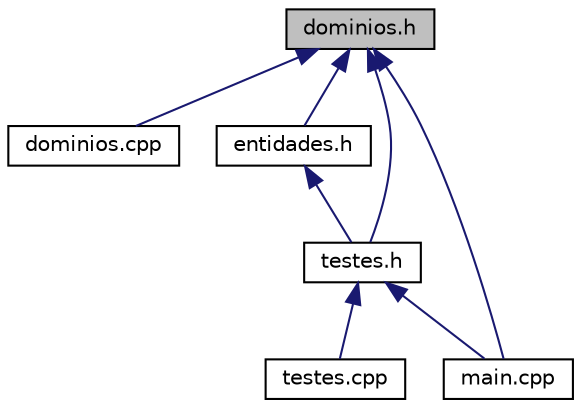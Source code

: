 digraph "dominios.h"
{
 // LATEX_PDF_SIZE
  edge [fontname="Helvetica",fontsize="10",labelfontname="Helvetica",labelfontsize="10"];
  node [fontname="Helvetica",fontsize="10",shape=record];
  Node1 [label="dominios.h",height=0.2,width=0.4,color="black", fillcolor="grey75", style="filled", fontcolor="black",tooltip=" "];
  Node1 -> Node2 [dir="back",color="midnightblue",fontsize="10",style="solid"];
  Node2 [label="dominios.cpp",height=0.2,width=0.4,color="black", fillcolor="white", style="filled",URL="$dominios_8cpp.html",tooltip=" "];
  Node1 -> Node3 [dir="back",color="midnightblue",fontsize="10",style="solid"];
  Node3 [label="entidades.h",height=0.2,width=0.4,color="black", fillcolor="white", style="filled",URL="$entidades_8h.html",tooltip=" "];
  Node3 -> Node4 [dir="back",color="midnightblue",fontsize="10",style="solid"];
  Node4 [label="testes.h",height=0.2,width=0.4,color="black", fillcolor="white", style="filled",URL="$testes_8h.html",tooltip=" "];
  Node4 -> Node5 [dir="back",color="midnightblue",fontsize="10",style="solid"];
  Node5 [label="main.cpp",height=0.2,width=0.4,color="black", fillcolor="white", style="filled",URL="$main_8cpp.html",tooltip=" "];
  Node4 -> Node6 [dir="back",color="midnightblue",fontsize="10",style="solid"];
  Node6 [label="testes.cpp",height=0.2,width=0.4,color="black", fillcolor="white", style="filled",URL="$testes_8cpp.html",tooltip=" "];
  Node1 -> Node5 [dir="back",color="midnightblue",fontsize="10",style="solid"];
  Node1 -> Node4 [dir="back",color="midnightblue",fontsize="10",style="solid"];
}
